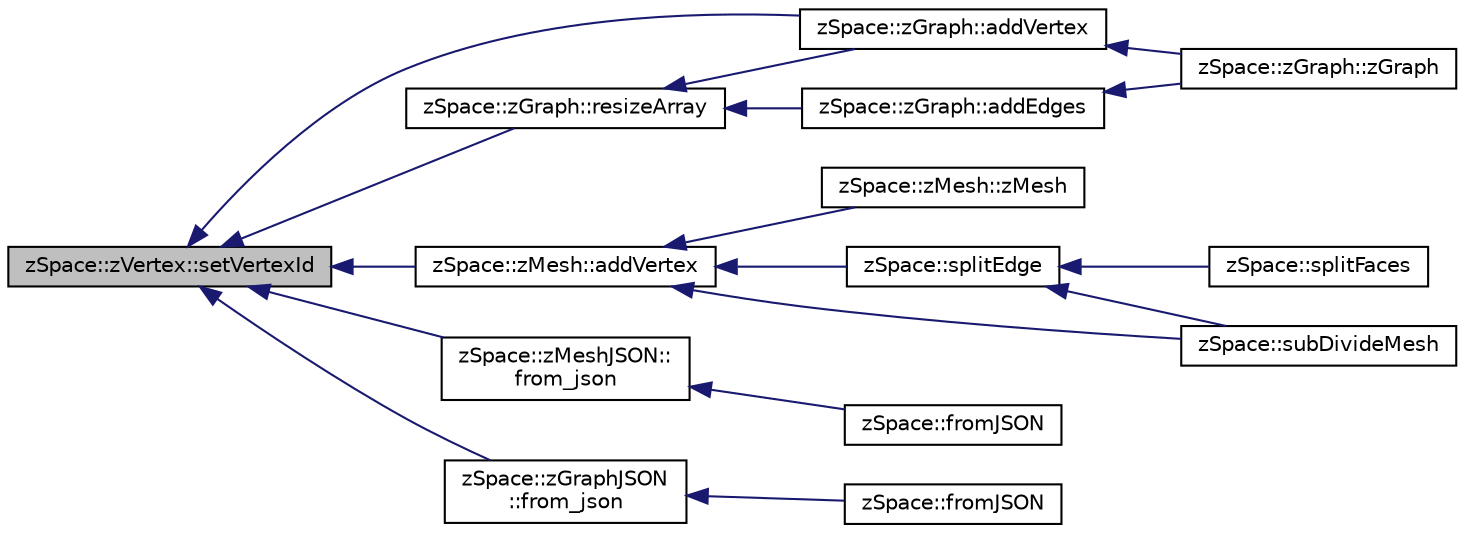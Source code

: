 digraph "zSpace::zVertex::setVertexId"
{
  edge [fontname="Helvetica",fontsize="10",labelfontname="Helvetica",labelfontsize="10"];
  node [fontname="Helvetica",fontsize="10",shape=record];
  rankdir="LR";
  Node107 [label="zSpace::zVertex::setVertexId",height=0.2,width=0.4,color="black", fillcolor="grey75", style="filled", fontcolor="black"];
  Node107 -> Node108 [dir="back",color="midnightblue",fontsize="10",style="solid",fontname="Helvetica"];
  Node108 [label="zSpace::zGraph::addVertex",height=0.2,width=0.4,color="black", fillcolor="white", style="filled",URL="$classz_space_1_1z_graph.html#acf5cd0b78050f671984cfc4341de8b32",tooltip="This method adds a vertex to the vertices array. "];
  Node108 -> Node109 [dir="back",color="midnightblue",fontsize="10",style="solid",fontname="Helvetica"];
  Node109 [label="zSpace::zGraph::zGraph",height=0.2,width=0.4,color="black", fillcolor="white", style="filled",URL="$classz_space_1_1z_graph.html#a7a53b68f1efa596293b85259464cf3ff",tooltip="Overloaded constructor. "];
  Node107 -> Node110 [dir="back",color="midnightblue",fontsize="10",style="solid",fontname="Helvetica"];
  Node110 [label="zSpace::zGraph::resizeArray",height=0.2,width=0.4,color="black", fillcolor="white", style="filled",URL="$classz_space_1_1z_graph.html#a8b28611b85ceff8555b9230e3af6f47a",tooltip="This method resizes the array connected with the input type to the specified newSize. "];
  Node110 -> Node108 [dir="back",color="midnightblue",fontsize="10",style="solid",fontname="Helvetica"];
  Node110 -> Node111 [dir="back",color="midnightblue",fontsize="10",style="solid",fontname="Helvetica"];
  Node111 [label="zSpace::zGraph::addEdges",height=0.2,width=0.4,color="black", fillcolor="white", style="filled",URL="$classz_space_1_1z_graph.html#a821941b26e312ab5015ae34fecbd43b3",tooltip="This method adds an edge and its symmetry edge to the edges array. "];
  Node111 -> Node109 [dir="back",color="midnightblue",fontsize="10",style="solid",fontname="Helvetica"];
  Node107 -> Node112 [dir="back",color="midnightblue",fontsize="10",style="solid",fontname="Helvetica"];
  Node112 [label="zSpace::zMesh::addVertex",height=0.2,width=0.4,color="black", fillcolor="white", style="filled",URL="$classz_space_1_1z_mesh.html#a4f1e58811274fba10eb3bd6abf29b860",tooltip="This method adds a vertex to the vertices array. "];
  Node112 -> Node113 [dir="back",color="midnightblue",fontsize="10",style="solid",fontname="Helvetica"];
  Node113 [label="zSpace::zMesh::zMesh",height=0.2,width=0.4,color="black", fillcolor="white", style="filled",URL="$classz_space_1_1z_mesh.html#a127de8a508706826cc4a537ad7a1cc9c",tooltip="Overloaded constructor. "];
  Node112 -> Node114 [dir="back",color="midnightblue",fontsize="10",style="solid",fontname="Helvetica"];
  Node114 [label="zSpace::splitEdge",height=0.2,width=0.4,color="black", fillcolor="white", style="filled",URL="$group__z_mesh_modifiers.html#ga2259376b4c9c7cebc97c491574a47e24",tooltip="This method splits an edge and inserts a vertex along the edge at the input factor. "];
  Node114 -> Node115 [dir="back",color="midnightblue",fontsize="10",style="solid",fontname="Helvetica"];
  Node115 [label="zSpace::splitFaces",height=0.2,width=0.4,color="black", fillcolor="white", style="filled",URL="$group__z_mesh_modifiers.html#gaeda022d590a10b38c94e75bc0e278d80",tooltip="This method splits a set of edges and faces of a mesh in a continuous manner. "];
  Node114 -> Node116 [dir="back",color="midnightblue",fontsize="10",style="solid",fontname="Helvetica"];
  Node116 [label="zSpace::subDivideMesh",height=0.2,width=0.4,color="black", fillcolor="white", style="filled",URL="$group__z_mesh_modifiers.html#gaaa9902fbf3ac2600afbf54335c286760",tooltip="This method subdivides all the faces and edges of the mesh. "];
  Node112 -> Node116 [dir="back",color="midnightblue",fontsize="10",style="solid",fontname="Helvetica"];
  Node107 -> Node117 [dir="back",color="midnightblue",fontsize="10",style="solid",fontname="Helvetica"];
  Node117 [label="zSpace::zMeshJSON::\lfrom_json",height=0.2,width=0.4,color="black", fillcolor="white", style="filled",URL="$classz_space_1_1z_mesh_j_s_o_n.html#a50e0cbaadd094cf4f26179cdf23b9464",tooltip="This method creates the HE data structure from JSON file using JSON Modern Library. "];
  Node117 -> Node118 [dir="back",color="midnightblue",fontsize="10",style="solid",fontname="Helvetica"];
  Node118 [label="zSpace::fromJSON",height=0.2,width=0.4,color="black", fillcolor="white", style="filled",URL="$group__z_i_o___mesh.html#gad2f07c6da97272b61502c6fab57d83b0",tooltip="This method imports zMesh from a JSON file format using JSON Modern Library. "];
  Node107 -> Node119 [dir="back",color="midnightblue",fontsize="10",style="solid",fontname="Helvetica"];
  Node119 [label="zSpace::zGraphJSON\l::from_json",height=0.2,width=0.4,color="black", fillcolor="white", style="filled",URL="$classz_space_1_1z_graph_j_s_o_n.html#ad6e1e17a5c3bd52b4433439f13a4b3a4",tooltip="This method creates the zGraph from JSON file using JSON Modern Library. "];
  Node119 -> Node120 [dir="back",color="midnightblue",fontsize="10",style="solid",fontname="Helvetica"];
  Node120 [label="zSpace::fromJSON",height=0.2,width=0.4,color="black", fillcolor="white", style="filled",URL="$group__z_i_o___graph.html#ga72f18c5d3de0d92bea72ed214d7ba159",tooltip="This method imports zGraph from a JSON file format using JSON Modern Library. "];
}
